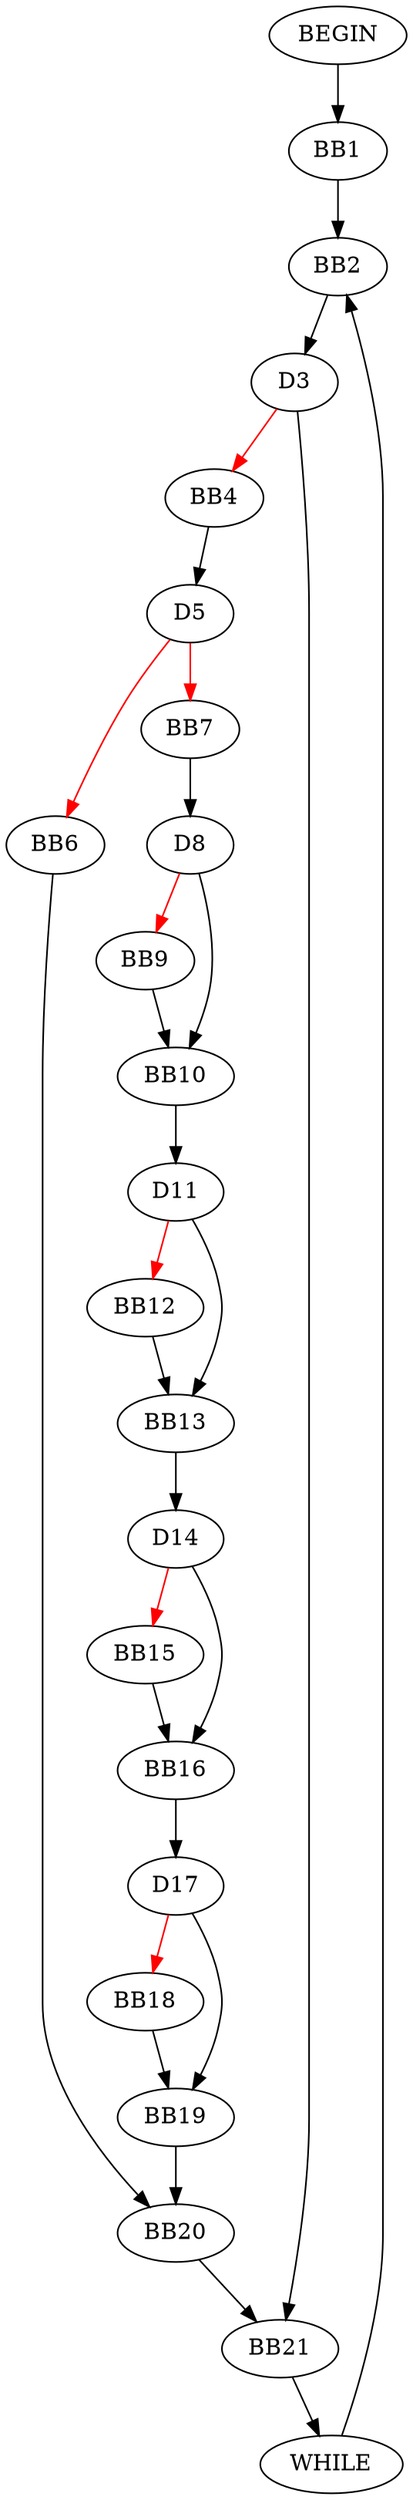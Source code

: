 digraph G {BEGIN->BB1;BB1->BB2;WHILE->BB2;BB2->D3;D3->BB4[color=red, pendwidth=3.0];BB4->D5;D5->BB6[color=red, pendwidth=3.0];D5->BB7[color=red, pendwidth=3.0];BB7->D8;D8->BB9[color=red, pendwidth=3.0];BB9->BB10;D8->BB10;BB10->D11;D11->BB12[color=red, pendwidth=3.0];BB12->BB13;D11->BB13;BB13->D14;D14->BB15[color=red, pendwidth=3.0];BB15->BB16;D14->BB16;BB16->D17;D17->BB18[color=red, pendwidth=3.0];BB18->BB19;D17->BB19;BB6->BB20;BB19->BB20;BB20->BB21;D3->BB21;BB21->WHILE;}